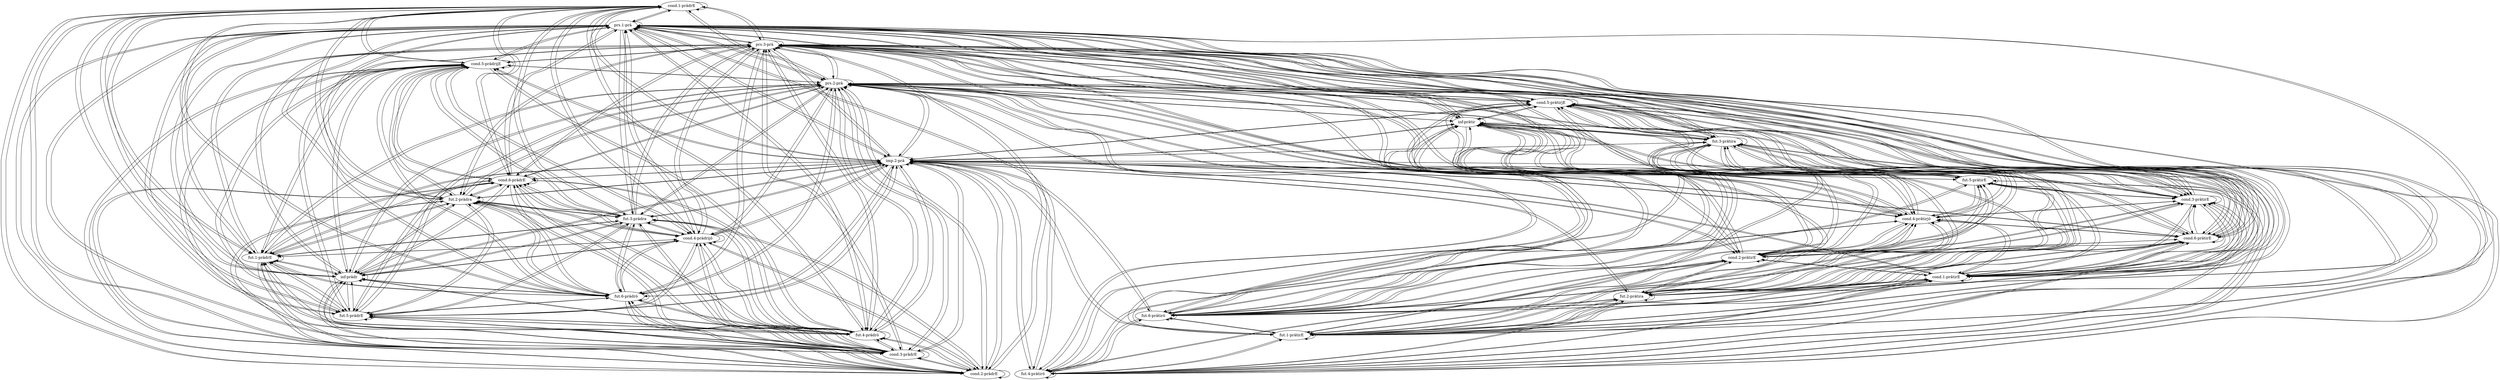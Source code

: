 digraph G {
"cond.1-prâdrE" [cell="cond.1", tense=cond, weight="0.9"];
"prs.1-prâ" [cell="prs.1", tense=prs, weight="1.0"];
"cond.2-prâdrE" [cell="cond.2", tense=cond, weight="0.9"];
"cond.3-prâdrE" [cell="cond.3", tense=cond, weight="0.9"];
"fut.4-prâdrô" [cell="fut.4", tense=fut, weight="0.9"];
"fut.5-prâtirE" [cell="fut.5", tense=fut, weight="0.1"];
"fut.4-prâtirô" [cell="fut.4", tense=fut, weight="0.1"];
"fut.1-prâtirE" [cell="fut.1", tense=fut, weight="0.1"];
"fut.5-prâdrE" [cell="fut.5", tense=fut, weight="0.9"];
"fut.6-prâdrô" [cell="fut.6", tense=fut, weight="0.9"];
"inf-prâdr" [cell=inf, tense=inf, weight="0.85"];
"fut.1-prâdrE" [cell="fut.1", tense=fut, weight="0.9"];
"cond.4-prâdrijô" [cell="cond.4", tense=cond, weight="0.9"];
"fut.6-prâtirô" [cell="fut.6", tense=fut, weight="0.1"];
"fut.2-prâtira" [cell="fut.2", tense=fut, weight="0.1"];
"cond.1-prâtirE" [cell="cond.1", tense=cond, weight="0.1"];
"cond.2-prâtirE" [cell="cond.2", tense=cond, weight="0.1"];
"cond.6-prâtirE" [cell="cond.6", tense=cond, weight="0.1"];
"fut.3-prâdra" [cell="fut.3", tense=fut, weight="0.9"];
"cond.4-prâtirjô" [cell="cond.4", tense=cond, weight="0.1"];
"cond.3-prâtirE" [cell="cond.3", tense=cond, weight="0.1"];
"fut.2-prâdra" [cell="fut.2", tense=fut, weight="0.9"];
"cond.6-prâdrE" [cell="cond.6", tense=cond, weight="0.9"];
"imp.2-prâ" [cell="imp.2", tense=imp, weight="1.0"];
"fut.3-prâtira" [cell="fut.3", tense=fut, weight="0.1"];
"prs.2-prâ" [cell="prs.2", tense=prs, weight="1.0"];
"inf-prâtir" [cell=inf, tense=inf, weight="0.15"];
"cond.5-prâtirjE" [cell="cond.5", tense=cond, weight="0.1"];
"cond.5-prâdrijE" [cell="cond.5", tense=cond, weight="0.9"];
"prs.3-prâ" [cell="prs.3", tense=prs, weight="1.0"];
"cond.1-prâdrE" -> "cond.3-prâdrE"  [weight="0.9"];
"cond.1-prâdrE" -> "fut.3-prâdra"  [weight="0.9"];
"cond.1-prâdrE" -> "fut.5-prâdrE"  [weight="0.9"];
"cond.1-prâdrE" -> "prs.1-prâ"  [weight="1.0"];
"cond.1-prâdrE" -> "cond.2-prâdrE"  [weight="0.9"];
"cond.1-prâdrE" -> "fut.6-prâdrô"  [weight="0.9"];
"cond.1-prâdrE" -> "prs.2-prâ"  [weight="1.0"];
"cond.1-prâdrE" -> "cond.6-prâdrE"  [weight="0.9"];
"cond.1-prâdrE" -> "imp.2-prâ"  [weight="1.0"];
"cond.1-prâdrE" -> "fut.4-prâdrô"  [weight="0.9"];
"cond.1-prâdrE" -> "cond.5-prâdrijE"  [weight="0.9"];
"cond.1-prâdrE" -> "cond.1-prâdrE"  [weight="0.9"];
"cond.1-prâdrE" -> "fut.1-prâdrE"  [weight="0.9"];
"cond.1-prâdrE" -> "prs.3-prâ"  [weight="1.0"];
"cond.1-prâdrE" -> "fut.2-prâdra"  [weight="0.9"];
"cond.1-prâdrE" -> "cond.4-prâdrijô"  [weight="0.9"];
"cond.1-prâdrE" -> "inf-prâdr"  [weight="0.85"];
"prs.1-prâ" -> "cond.1-prâdrE"  [weight="0.81"];
"prs.1-prâ" -> "prs.1-prâ"  [weight="1.0"];
"prs.1-prâ" -> "cond.2-prâdrE"  [weight="0.81"];
"prs.1-prâ" -> "cond.3-prâdrE"  [weight="0.81"];
"prs.1-prâ" -> "fut.4-prâdrô"  [weight="0.81"];
"prs.1-prâ" -> "fut.5-prâtirE"  [weight="0.01"];
"prs.1-prâ" -> "fut.4-prâtirô"  [weight="0.01"];
"prs.1-prâ" -> "fut.1-prâtirE"  [weight="0.01"];
"prs.1-prâ" -> "fut.5-prâdrE"  [weight="0.81"];
"prs.1-prâ" -> "fut.6-prâdrô"  [weight="0.81"];
"prs.1-prâ" -> "inf-prâdr"  [weight="0.7225"];
"prs.1-prâ" -> "fut.1-prâdrE"  [weight="0.81"];
"prs.1-prâ" -> "cond.4-prâdrijô"  [weight="0.81"];
"prs.1-prâ" -> "fut.6-prâtirô"  [weight="0.01"];
"prs.1-prâ" -> "fut.2-prâtira"  [weight="0.01"];
"prs.1-prâ" -> "cond.1-prâtirE"  [weight="0.01"];
"prs.1-prâ" -> "cond.2-prâtirE"  [weight="0.01"];
"prs.1-prâ" -> "cond.6-prâtirE"  [weight="0.01"];
"prs.1-prâ" -> "fut.3-prâdra"  [weight="0.81"];
"prs.1-prâ" -> "cond.4-prâtirjô"  [weight="0.01"];
"prs.1-prâ" -> "cond.3-prâtirE"  [weight="0.01"];
"prs.1-prâ" -> "fut.2-prâdra"  [weight="0.81"];
"prs.1-prâ" -> "cond.6-prâdrE"  [weight="0.81"];
"prs.1-prâ" -> "imp.2-prâ"  [weight="1.0"];
"prs.1-prâ" -> "fut.3-prâtira"  [weight="0.01"];
"prs.1-prâ" -> "prs.2-prâ"  [weight="1.0"];
"prs.1-prâ" -> "inf-prâtir"  [weight="0.0225"];
"prs.1-prâ" -> "cond.5-prâtirjE"  [weight="0.01"];
"prs.1-prâ" -> "cond.5-prâdrijE"  [weight="0.81"];
"prs.1-prâ" -> "prs.3-prâ"  [weight="1.0"];
"cond.2-prâdrE" -> "cond.3-prâdrE"  [weight="0.9"];
"cond.2-prâdrE" -> "fut.3-prâdra"  [weight="0.9"];
"cond.2-prâdrE" -> "fut.5-prâdrE"  [weight="0.9"];
"cond.2-prâdrE" -> "prs.1-prâ"  [weight="1.0"];
"cond.2-prâdrE" -> "cond.2-prâdrE"  [weight="0.9"];
"cond.2-prâdrE" -> "fut.6-prâdrô"  [weight="0.9"];
"cond.2-prâdrE" -> "prs.2-prâ"  [weight="1.0"];
"cond.2-prâdrE" -> "cond.6-prâdrE"  [weight="0.9"];
"cond.2-prâdrE" -> "imp.2-prâ"  [weight="1.0"];
"cond.2-prâdrE" -> "fut.4-prâdrô"  [weight="0.9"];
"cond.2-prâdrE" -> "cond.5-prâdrijE"  [weight="0.9"];
"cond.2-prâdrE" -> "cond.1-prâdrE"  [weight="0.9"];
"cond.2-prâdrE" -> "fut.1-prâdrE"  [weight="0.9"];
"cond.2-prâdrE" -> "prs.3-prâ"  [weight="1.0"];
"cond.2-prâdrE" -> "fut.2-prâdra"  [weight="0.9"];
"cond.2-prâdrE" -> "cond.4-prâdrijô"  [weight="0.9"];
"cond.2-prâdrE" -> "inf-prâdr"  [weight="0.85"];
"cond.3-prâdrE" -> "cond.3-prâdrE"  [weight="0.9"];
"cond.3-prâdrE" -> "fut.3-prâdra"  [weight="0.9"];
"cond.3-prâdrE" -> "fut.5-prâdrE"  [weight="0.9"];
"cond.3-prâdrE" -> "prs.1-prâ"  [weight="1.0"];
"cond.3-prâdrE" -> "cond.2-prâdrE"  [weight="0.9"];
"cond.3-prâdrE" -> "fut.6-prâdrô"  [weight="0.9"];
"cond.3-prâdrE" -> "prs.2-prâ"  [weight="1.0"];
"cond.3-prâdrE" -> "cond.6-prâdrE"  [weight="0.9"];
"cond.3-prâdrE" -> "imp.2-prâ"  [weight="1.0"];
"cond.3-prâdrE" -> "fut.4-prâdrô"  [weight="0.9"];
"cond.3-prâdrE" -> "cond.5-prâdrijE"  [weight="0.9"];
"cond.3-prâdrE" -> "cond.1-prâdrE"  [weight="0.9"];
"cond.3-prâdrE" -> "fut.1-prâdrE"  [weight="0.9"];
"cond.3-prâdrE" -> "prs.3-prâ"  [weight="1.0"];
"cond.3-prâdrE" -> "fut.2-prâdra"  [weight="0.9"];
"cond.3-prâdrE" -> "cond.4-prâdrijô"  [weight="0.9"];
"cond.3-prâdrE" -> "inf-prâdr"  [weight="0.85"];
"fut.4-prâdrô" -> "cond.3-prâdrE"  [weight="0.9"];
"fut.4-prâdrô" -> "fut.3-prâdra"  [weight="0.9"];
"fut.4-prâdrô" -> "fut.5-prâdrE"  [weight="0.9"];
"fut.4-prâdrô" -> "prs.1-prâ"  [weight="1.0"];
"fut.4-prâdrô" -> "cond.2-prâdrE"  [weight="0.9"];
"fut.4-prâdrô" -> "fut.6-prâdrô"  [weight="0.9"];
"fut.4-prâdrô" -> "prs.2-prâ"  [weight="1.0"];
"fut.4-prâdrô" -> "cond.6-prâdrE"  [weight="0.9"];
"fut.4-prâdrô" -> "imp.2-prâ"  [weight="1.0"];
"fut.4-prâdrô" -> "fut.4-prâdrô"  [weight="0.9"];
"fut.4-prâdrô" -> "cond.5-prâdrijE"  [weight="0.9"];
"fut.4-prâdrô" -> "cond.1-prâdrE"  [weight="0.9"];
"fut.4-prâdrô" -> "fut.1-prâdrE"  [weight="0.9"];
"fut.4-prâdrô" -> "prs.3-prâ"  [weight="1.0"];
"fut.4-prâdrô" -> "fut.2-prâdra"  [weight="0.9"];
"fut.4-prâdrô" -> "cond.4-prâdrijô"  [weight="0.9"];
"fut.4-prâdrô" -> "inf-prâdr"  [weight="0.85"];
"fut.5-prâtirE" -> "cond.1-prâtirE"  [weight="0.1"];
"fut.5-prâtirE" -> "cond.6-prâtirE"  [weight="0.1"];
"fut.5-prâtirE" -> "fut.1-prâtirE"  [weight="0.1"];
"fut.5-prâtirE" -> "cond.2-prâtirE"  [weight="0.1"];
"fut.5-prâtirE" -> "fut.5-prâtirE"  [weight="0.1"];
"fut.5-prâtirE" -> "prs.1-prâ"  [weight="0.31"];
"fut.5-prâtirE" -> "fut.3-prâtira"  [weight="0.1"];
"fut.5-prâtirE" -> "prs.2-prâ"  [weight="0.31"];
"fut.5-prâtirE" -> "inf-prâtir"  [weight="0.075"];
"fut.5-prâtirE" -> "imp.2-prâ"  [weight="0.31"];
"fut.5-prâtirE" -> "cond.5-prâtirjE"  [weight="0.1"];
"fut.5-prâtirE" -> "cond.4-prâtirjô"  [weight="0.1"];
"fut.5-prâtirE" -> "cond.3-prâtirE"  [weight="0.1"];
"fut.5-prâtirE" -> "fut.4-prâtirô"  [weight="0.1"];
"fut.5-prâtirE" -> "prs.3-prâ"  [weight="0.31"];
"fut.5-prâtirE" -> "fut.6-prâtirô"  [weight="0.1"];
"fut.5-prâtirE" -> "fut.2-prâtira"  [weight="0.1"];
"fut.4-prâtirô" -> "cond.1-prâtirE"  [weight="0.1"];
"fut.4-prâtirô" -> "cond.6-prâtirE"  [weight="0.1"];
"fut.4-prâtirô" -> "fut.1-prâtirE"  [weight="0.1"];
"fut.4-prâtirô" -> "cond.3-prâtirE"  [weight="0.1"];
"fut.4-prâtirô" -> "cond.2-prâtirE"  [weight="0.1"];
"fut.4-prâtirô" -> "prs.1-prâ"  [weight="0.31"];
"fut.4-prâtirô" -> "fut.3-prâtira"  [weight="0.1"];
"fut.4-prâtirô" -> "prs.2-prâ"  [weight="0.31"];
"fut.4-prâtirô" -> "inf-prâtir"  [weight="0.075"];
"fut.4-prâtirô" -> "imp.2-prâ"  [weight="0.31"];
"fut.4-prâtirô" -> "cond.5-prâtirjE"  [weight="0.1"];
"fut.4-prâtirô" -> "cond.4-prâtirjô"  [weight="0.1"];
"fut.4-prâtirô" -> "fut.5-prâtirE"  [weight="0.1"];
"fut.4-prâtirô" -> "fut.4-prâtirô"  [weight="0.1"];
"fut.4-prâtirô" -> "prs.3-prâ"  [weight="0.31"];
"fut.4-prâtirô" -> "fut.6-prâtirô"  [weight="0.1"];
"fut.4-prâtirô" -> "fut.2-prâtira"  [weight="0.1"];
"fut.1-prâtirE" -> "cond.1-prâtirE"  [weight="0.1"];
"fut.1-prâtirE" -> "cond.6-prâtirE"  [weight="0.1"];
"fut.1-prâtirE" -> "fut.1-prâtirE"  [weight="0.1"];
"fut.1-prâtirE" -> "cond.3-prâtirE"  [weight="0.1"];
"fut.1-prâtirE" -> "cond.2-prâtirE"  [weight="0.1"];
"fut.1-prâtirE" -> "prs.1-prâ"  [weight="0.31"];
"fut.1-prâtirE" -> "fut.3-prâtira"  [weight="0.1"];
"fut.1-prâtirE" -> "prs.2-prâ"  [weight="0.31"];
"fut.1-prâtirE" -> "inf-prâtir"  [weight="0.075"];
"fut.1-prâtirE" -> "imp.2-prâ"  [weight="0.31"];
"fut.1-prâtirE" -> "cond.5-prâtirjE"  [weight="0.1"];
"fut.1-prâtirE" -> "cond.4-prâtirjô"  [weight="0.1"];
"fut.1-prâtirE" -> "fut.5-prâtirE"  [weight="0.1"];
"fut.1-prâtirE" -> "fut.4-prâtirô"  [weight="0.1"];
"fut.1-prâtirE" -> "prs.3-prâ"  [weight="0.31"];
"fut.1-prâtirE" -> "fut.6-prâtirô"  [weight="0.1"];
"fut.1-prâtirE" -> "fut.2-prâtira"  [weight="0.1"];
"fut.5-prâdrE" -> "cond.3-prâdrE"  [weight="0.9"];
"fut.5-prâdrE" -> "fut.3-prâdra"  [weight="0.9"];
"fut.5-prâdrE" -> "fut.5-prâdrE"  [weight="0.9"];
"fut.5-prâdrE" -> "prs.1-prâ"  [weight="1.0"];
"fut.5-prâdrE" -> "cond.2-prâdrE"  [weight="0.9"];
"fut.5-prâdrE" -> "fut.6-prâdrô"  [weight="0.9"];
"fut.5-prâdrE" -> "prs.2-prâ"  [weight="1.0"];
"fut.5-prâdrE" -> "cond.6-prâdrE"  [weight="0.9"];
"fut.5-prâdrE" -> "imp.2-prâ"  [weight="1.0"];
"fut.5-prâdrE" -> "fut.4-prâdrô"  [weight="0.9"];
"fut.5-prâdrE" -> "cond.5-prâdrijE"  [weight="0.9"];
"fut.5-prâdrE" -> "cond.1-prâdrE"  [weight="0.9"];
"fut.5-prâdrE" -> "fut.1-prâdrE"  [weight="0.9"];
"fut.5-prâdrE" -> "prs.3-prâ"  [weight="1.0"];
"fut.5-prâdrE" -> "fut.2-prâdra"  [weight="0.9"];
"fut.5-prâdrE" -> "cond.4-prâdrijô"  [weight="0.9"];
"fut.5-prâdrE" -> "inf-prâdr"  [weight="0.85"];
"fut.6-prâdrô" -> "cond.3-prâdrE"  [weight="0.9"];
"fut.6-prâdrô" -> "fut.3-prâdra"  [weight="0.9"];
"fut.6-prâdrô" -> "fut.5-prâdrE"  [weight="0.9"];
"fut.6-prâdrô" -> "prs.1-prâ"  [weight="1.0"];
"fut.6-prâdrô" -> "cond.2-prâdrE"  [weight="0.9"];
"fut.6-prâdrô" -> "fut.6-prâdrô"  [weight="0.9"];
"fut.6-prâdrô" -> "prs.2-prâ"  [weight="1.0"];
"fut.6-prâdrô" -> "cond.6-prâdrE"  [weight="0.9"];
"fut.6-prâdrô" -> "imp.2-prâ"  [weight="1.0"];
"fut.6-prâdrô" -> "fut.4-prâdrô"  [weight="0.9"];
"fut.6-prâdrô" -> "cond.5-prâdrijE"  [weight="0.9"];
"fut.6-prâdrô" -> "cond.1-prâdrE"  [weight="0.9"];
"fut.6-prâdrô" -> "fut.1-prâdrE"  [weight="0.9"];
"fut.6-prâdrô" -> "prs.3-prâ"  [weight="1.0"];
"fut.6-prâdrô" -> "fut.2-prâdra"  [weight="0.9"];
"fut.6-prâdrô" -> "cond.4-prâdrijô"  [weight="0.9"];
"fut.6-prâdrô" -> "inf-prâdr"  [weight="0.85"];
"inf-prâdr" -> "cond.3-prâdrE"  [weight="0.9"];
"inf-prâdr" -> "fut.3-prâdra"  [weight="0.9"];
"inf-prâdr" -> "fut.5-prâdrE"  [weight="0.9"];
"inf-prâdr" -> "prs.1-prâ"  [weight="1.0"];
"inf-prâdr" -> "cond.2-prâdrE"  [weight="0.9"];
"inf-prâdr" -> "fut.6-prâdrô"  [weight="0.9"];
"inf-prâdr" -> "prs.2-prâ"  [weight="1.0"];
"inf-prâdr" -> "cond.6-prâdrE"  [weight="0.9"];
"inf-prâdr" -> "imp.2-prâ"  [weight="1.0"];
"inf-prâdr" -> "fut.4-prâdrô"  [weight="0.9"];
"inf-prâdr" -> "cond.5-prâdrijE"  [weight="0.9"];
"inf-prâdr" -> "cond.1-prâdrE"  [weight="0.9"];
"inf-prâdr" -> "fut.1-prâdrE"  [weight="0.9"];
"inf-prâdr" -> "prs.3-prâ"  [weight="1.0"];
"inf-prâdr" -> "fut.2-prâdra"  [weight="0.9"];
"inf-prâdr" -> "cond.4-prâdrijô"  [weight="0.9"];
"inf-prâdr" -> "inf-prâdr"  [weight="0.85"];
"fut.1-prâdrE" -> "cond.3-prâdrE"  [weight="0.9"];
"fut.1-prâdrE" -> "fut.3-prâdra"  [weight="0.9"];
"fut.1-prâdrE" -> "fut.5-prâdrE"  [weight="0.9"];
"fut.1-prâdrE" -> "prs.1-prâ"  [weight="1.0"];
"fut.1-prâdrE" -> "cond.2-prâdrE"  [weight="0.9"];
"fut.1-prâdrE" -> "fut.6-prâdrô"  [weight="0.9"];
"fut.1-prâdrE" -> "prs.2-prâ"  [weight="1.0"];
"fut.1-prâdrE" -> "cond.6-prâdrE"  [weight="0.9"];
"fut.1-prâdrE" -> "imp.2-prâ"  [weight="1.0"];
"fut.1-prâdrE" -> "fut.1-prâdrE"  [weight="0.9"];
"fut.1-prâdrE" -> "cond.5-prâdrijE"  [weight="0.9"];
"fut.1-prâdrE" -> "cond.1-prâdrE"  [weight="0.9"];
"fut.1-prâdrE" -> "fut.4-prâdrô"  [weight="0.9"];
"fut.1-prâdrE" -> "prs.3-prâ"  [weight="1.0"];
"fut.1-prâdrE" -> "fut.2-prâdra"  [weight="0.9"];
"fut.1-prâdrE" -> "cond.4-prâdrijô"  [weight="0.9"];
"fut.1-prâdrE" -> "inf-prâdr"  [weight="0.85"];
"cond.4-prâdrijô" -> "cond.3-prâdrE"  [weight="0.9"];
"cond.4-prâdrijô" -> "fut.3-prâdra"  [weight="0.9"];
"cond.4-prâdrijô" -> "fut.5-prâdrE"  [weight="0.9"];
"cond.4-prâdrijô" -> "prs.1-prâ"  [weight="1.0"];
"cond.4-prâdrijô" -> "cond.2-prâdrE"  [weight="0.9"];
"cond.4-prâdrijô" -> "fut.6-prâdrô"  [weight="0.9"];
"cond.4-prâdrijô" -> "prs.2-prâ"  [weight="1.0"];
"cond.4-prâdrijô" -> "cond.4-prâdrijô"  [weight="0.9"];
"cond.4-prâdrijô" -> "imp.2-prâ"  [weight="1.0"];
"cond.4-prâdrijô" -> "fut.4-prâdrô"  [weight="0.9"];
"cond.4-prâdrijô" -> "cond.5-prâdrijE"  [weight="0.9"];
"cond.4-prâdrijô" -> "cond.1-prâdrE"  [weight="0.9"];
"cond.4-prâdrijô" -> "fut.1-prâdrE"  [weight="0.9"];
"cond.4-prâdrijô" -> "prs.3-prâ"  [weight="1.0"];
"cond.4-prâdrijô" -> "fut.2-prâdra"  [weight="0.9"];
"cond.4-prâdrijô" -> "cond.6-prâdrE"  [weight="0.9"];
"cond.4-prâdrijô" -> "inf-prâdr"  [weight="0.85"];
"fut.6-prâtirô" -> "cond.1-prâtirE"  [weight="0.1"];
"fut.6-prâtirô" -> "cond.6-prâtirE"  [weight="0.1"];
"fut.6-prâtirô" -> "fut.1-prâtirE"  [weight="0.1"];
"fut.6-prâtirô" -> "cond.3-prâtirE"  [weight="0.1"];
"fut.6-prâtirô" -> "cond.2-prâtirE"  [weight="0.1"];
"fut.6-prâtirô" -> "prs.1-prâ"  [weight="0.31"];
"fut.6-prâtirô" -> "fut.3-prâtira"  [weight="0.1"];
"fut.6-prâtirô" -> "prs.2-prâ"  [weight="0.31"];
"fut.6-prâtirô" -> "inf-prâtir"  [weight="0.075"];
"fut.6-prâtirô" -> "imp.2-prâ"  [weight="0.31"];
"fut.6-prâtirô" -> "cond.5-prâtirjE"  [weight="0.1"];
"fut.6-prâtirô" -> "cond.4-prâtirjô"  [weight="0.1"];
"fut.6-prâtirô" -> "fut.5-prâtirE"  [weight="0.1"];
"fut.6-prâtirô" -> "fut.4-prâtirô"  [weight="0.1"];
"fut.6-prâtirô" -> "prs.3-prâ"  [weight="0.31"];
"fut.6-prâtirô" -> "fut.6-prâtirô"  [weight="0.1"];
"fut.6-prâtirô" -> "fut.2-prâtira"  [weight="0.1"];
"fut.2-prâtira" -> "cond.1-prâtirE"  [weight="0.1"];
"fut.2-prâtira" -> "cond.6-prâtirE"  [weight="0.1"];
"fut.2-prâtira" -> "fut.1-prâtirE"  [weight="0.1"];
"fut.2-prâtira" -> "cond.3-prâtirE"  [weight="0.1"];
"fut.2-prâtira" -> "cond.2-prâtirE"  [weight="0.1"];
"fut.2-prâtira" -> "prs.1-prâ"  [weight="0.31"];
"fut.2-prâtira" -> "fut.3-prâtira"  [weight="0.1"];
"fut.2-prâtira" -> "prs.2-prâ"  [weight="0.31"];
"fut.2-prâtira" -> "inf-prâtir"  [weight="0.075"];
"fut.2-prâtira" -> "imp.2-prâ"  [weight="0.31"];
"fut.2-prâtira" -> "cond.5-prâtirjE"  [weight="0.1"];
"fut.2-prâtira" -> "cond.4-prâtirjô"  [weight="0.1"];
"fut.2-prâtira" -> "fut.5-prâtirE"  [weight="0.1"];
"fut.2-prâtira" -> "fut.4-prâtirô"  [weight="0.1"];
"fut.2-prâtira" -> "prs.3-prâ"  [weight="0.31"];
"fut.2-prâtira" -> "fut.6-prâtirô"  [weight="0.1"];
"fut.2-prâtira" -> "fut.2-prâtira"  [weight="0.1"];
"cond.1-prâtirE" -> "cond.1-prâtirE"  [weight="0.1"];
"cond.1-prâtirE" -> "cond.6-prâtirE"  [weight="0.1"];
"cond.1-prâtirE" -> "fut.1-prâtirE"  [weight="0.1"];
"cond.1-prâtirE" -> "cond.3-prâtirE"  [weight="0.1"];
"cond.1-prâtirE" -> "cond.2-prâtirE"  [weight="0.1"];
"cond.1-prâtirE" -> "prs.1-prâ"  [weight="0.31"];
"cond.1-prâtirE" -> "fut.3-prâtira"  [weight="0.1"];
"cond.1-prâtirE" -> "prs.2-prâ"  [weight="0.31"];
"cond.1-prâtirE" -> "inf-prâtir"  [weight="0.072"];
"cond.1-prâtirE" -> "imp.2-prâ"  [weight="0.31"];
"cond.1-prâtirE" -> "cond.5-prâtirjE"  [weight="0.1"];
"cond.1-prâtirE" -> "cond.4-prâtirjô"  [weight="0.1"];
"cond.1-prâtirE" -> "fut.5-prâtirE"  [weight="0.1"];
"cond.1-prâtirE" -> "fut.4-prâtirô"  [weight="0.1"];
"cond.1-prâtirE" -> "prs.3-prâ"  [weight="0.31"];
"cond.1-prâtirE" -> "fut.6-prâtirô"  [weight="0.1"];
"cond.1-prâtirE" -> "fut.2-prâtira"  [weight="0.1"];
"cond.2-prâtirE" -> "cond.1-prâtirE"  [weight="0.1"];
"cond.2-prâtirE" -> "cond.6-prâtirE"  [weight="0.1"];
"cond.2-prâtirE" -> "fut.1-prâtirE"  [weight="0.1"];
"cond.2-prâtirE" -> "cond.2-prâtirE"  [weight="0.1"];
"cond.2-prâtirE" -> "cond.3-prâtirE"  [weight="0.1"];
"cond.2-prâtirE" -> "prs.1-prâ"  [weight="0.31"];
"cond.2-prâtirE" -> "fut.3-prâtira"  [weight="0.1"];
"cond.2-prâtirE" -> "prs.2-prâ"  [weight="0.31"];
"cond.2-prâtirE" -> "inf-prâtir"  [weight="0.072"];
"cond.2-prâtirE" -> "imp.2-prâ"  [weight="0.31"];
"cond.2-prâtirE" -> "cond.5-prâtirjE"  [weight="0.1"];
"cond.2-prâtirE" -> "cond.4-prâtirjô"  [weight="0.1"];
"cond.2-prâtirE" -> "fut.5-prâtirE"  [weight="0.1"];
"cond.2-prâtirE" -> "fut.4-prâtirô"  [weight="0.1"];
"cond.2-prâtirE" -> "prs.3-prâ"  [weight="0.31"];
"cond.2-prâtirE" -> "fut.6-prâtirô"  [weight="0.1"];
"cond.2-prâtirE" -> "fut.2-prâtira"  [weight="0.1"];
"cond.6-prâtirE" -> "cond.1-prâtirE"  [weight="0.1"];
"cond.6-prâtirE" -> "cond.6-prâtirE"  [weight="0.1"];
"cond.6-prâtirE" -> "fut.1-prâtirE"  [weight="0.1"];
"cond.6-prâtirE" -> "cond.3-prâtirE"  [weight="0.1"];
"cond.6-prâtirE" -> "cond.2-prâtirE"  [weight="0.1"];
"cond.6-prâtirE" -> "prs.1-prâ"  [weight="0.31"];
"cond.6-prâtirE" -> "fut.3-prâtira"  [weight="0.1"];
"cond.6-prâtirE" -> "prs.2-prâ"  [weight="0.31"];
"cond.6-prâtirE" -> "inf-prâtir"  [weight="0.072"];
"cond.6-prâtirE" -> "imp.2-prâ"  [weight="0.31"];
"cond.6-prâtirE" -> "cond.5-prâtirjE"  [weight="0.1"];
"cond.6-prâtirE" -> "cond.4-prâtirjô"  [weight="0.1"];
"cond.6-prâtirE" -> "fut.5-prâtirE"  [weight="0.1"];
"cond.6-prâtirE" -> "fut.4-prâtirô"  [weight="0.1"];
"cond.6-prâtirE" -> "prs.3-prâ"  [weight="0.31"];
"cond.6-prâtirE" -> "fut.6-prâtirô"  [weight="0.1"];
"cond.6-prâtirE" -> "fut.2-prâtira"  [weight="0.1"];
"fut.3-prâdra" -> "cond.3-prâdrE"  [weight="0.9"];
"fut.3-prâdra" -> "fut.3-prâdra"  [weight="0.9"];
"fut.3-prâdra" -> "fut.5-prâdrE"  [weight="0.9"];
"fut.3-prâdra" -> "prs.1-prâ"  [weight="1.0"];
"fut.3-prâdra" -> "cond.2-prâdrE"  [weight="0.9"];
"fut.3-prâdra" -> "fut.6-prâdrô"  [weight="0.9"];
"fut.3-prâdra" -> "prs.2-prâ"  [weight="1.0"];
"fut.3-prâdra" -> "cond.6-prâdrE"  [weight="0.9"];
"fut.3-prâdra" -> "imp.2-prâ"  [weight="1.0"];
"fut.3-prâdra" -> "fut.4-prâdrô"  [weight="0.9"];
"fut.3-prâdra" -> "cond.5-prâdrijE"  [weight="0.9"];
"fut.3-prâdra" -> "cond.1-prâdrE"  [weight="0.9"];
"fut.3-prâdra" -> "fut.1-prâdrE"  [weight="0.9"];
"fut.3-prâdra" -> "prs.3-prâ"  [weight="1.0"];
"fut.3-prâdra" -> "fut.2-prâdra"  [weight="0.9"];
"fut.3-prâdra" -> "cond.4-prâdrijô"  [weight="0.9"];
"fut.3-prâdra" -> "inf-prâdr"  [weight="0.85"];
"cond.4-prâtirjô" -> "cond.1-prâtirE"  [weight="0.1"];
"cond.4-prâtirjô" -> "cond.6-prâtirE"  [weight="0.1"];
"cond.4-prâtirjô" -> "fut.1-prâtirE"  [weight="0.1"];
"cond.4-prâtirjô" -> "cond.3-prâtirE"  [weight="0.1"];
"cond.4-prâtirjô" -> "cond.2-prâtirE"  [weight="0.1"];
"cond.4-prâtirjô" -> "prs.1-prâ"  [weight="0.31"];
"cond.4-prâtirjô" -> "fut.3-prâtira"  [weight="0.1"];
"cond.4-prâtirjô" -> "prs.2-prâ"  [weight="0.31"];
"cond.4-prâtirjô" -> "inf-prâtir"  [weight="0.072"];
"cond.4-prâtirjô" -> "imp.2-prâ"  [weight="0.31"];
"cond.4-prâtirjô" -> "cond.5-prâtirjE"  [weight="0.1"];
"cond.4-prâtirjô" -> "cond.4-prâtirjô"  [weight="0.1"];
"cond.4-prâtirjô" -> "fut.5-prâtirE"  [weight="0.1"];
"cond.4-prâtirjô" -> "fut.4-prâtirô"  [weight="0.1"];
"cond.4-prâtirjô" -> "prs.3-prâ"  [weight="0.31"];
"cond.4-prâtirjô" -> "fut.6-prâtirô"  [weight="0.1"];
"cond.4-prâtirjô" -> "fut.2-prâtira"  [weight="0.1"];
"cond.3-prâtirE" -> "cond.1-prâtirE"  [weight="0.1"];
"cond.3-prâtirE" -> "cond.6-prâtirE"  [weight="0.1"];
"cond.3-prâtirE" -> "fut.1-prâtirE"  [weight="0.1"];
"cond.3-prâtirE" -> "cond.3-prâtirE"  [weight="0.1"];
"cond.3-prâtirE" -> "cond.2-prâtirE"  [weight="0.1"];
"cond.3-prâtirE" -> "prs.1-prâ"  [weight="0.31"];
"cond.3-prâtirE" -> "fut.3-prâtira"  [weight="0.1"];
"cond.3-prâtirE" -> "prs.2-prâ"  [weight="0.31"];
"cond.3-prâtirE" -> "inf-prâtir"  [weight="0.072"];
"cond.3-prâtirE" -> "imp.2-prâ"  [weight="0.31"];
"cond.3-prâtirE" -> "cond.5-prâtirjE"  [weight="0.1"];
"cond.3-prâtirE" -> "cond.4-prâtirjô"  [weight="0.1"];
"cond.3-prâtirE" -> "fut.5-prâtirE"  [weight="0.1"];
"cond.3-prâtirE" -> "fut.4-prâtirô"  [weight="0.1"];
"cond.3-prâtirE" -> "prs.3-prâ"  [weight="0.31"];
"cond.3-prâtirE" -> "fut.6-prâtirô"  [weight="0.1"];
"cond.3-prâtirE" -> "fut.2-prâtira"  [weight="0.1"];
"fut.2-prâdra" -> "cond.3-prâdrE"  [weight="0.9"];
"fut.2-prâdra" -> "fut.3-prâdra"  [weight="0.9"];
"fut.2-prâdra" -> "fut.5-prâdrE"  [weight="0.9"];
"fut.2-prâdra" -> "prs.1-prâ"  [weight="1.0"];
"fut.2-prâdra" -> "cond.2-prâdrE"  [weight="0.9"];
"fut.2-prâdra" -> "fut.6-prâdrô"  [weight="0.9"];
"fut.2-prâdra" -> "prs.2-prâ"  [weight="1.0"];
"fut.2-prâdra" -> "cond.6-prâdrE"  [weight="0.9"];
"fut.2-prâdra" -> "imp.2-prâ"  [weight="1.0"];
"fut.2-prâdra" -> "fut.4-prâdrô"  [weight="0.9"];
"fut.2-prâdra" -> "cond.5-prâdrijE"  [weight="0.9"];
"fut.2-prâdra" -> "cond.1-prâdrE"  [weight="0.9"];
"fut.2-prâdra" -> "fut.1-prâdrE"  [weight="0.9"];
"fut.2-prâdra" -> "prs.3-prâ"  [weight="1.0"];
"fut.2-prâdra" -> "fut.2-prâdra"  [weight="0.9"];
"fut.2-prâdra" -> "cond.4-prâdrijô"  [weight="0.9"];
"fut.2-prâdra" -> "inf-prâdr"  [weight="0.85"];
"cond.6-prâdrE" -> "cond.3-prâdrE"  [weight="0.9"];
"cond.6-prâdrE" -> "fut.3-prâdra"  [weight="0.9"];
"cond.6-prâdrE" -> "fut.5-prâdrE"  [weight="0.9"];
"cond.6-prâdrE" -> "prs.1-prâ"  [weight="1.0"];
"cond.6-prâdrE" -> "cond.2-prâdrE"  [weight="0.9"];
"cond.6-prâdrE" -> "fut.6-prâdrô"  [weight="0.9"];
"cond.6-prâdrE" -> "prs.2-prâ"  [weight="1.0"];
"cond.6-prâdrE" -> "cond.6-prâdrE"  [weight="0.9"];
"cond.6-prâdrE" -> "imp.2-prâ"  [weight="1.0"];
"cond.6-prâdrE" -> "fut.4-prâdrô"  [weight="0.9"];
"cond.6-prâdrE" -> "cond.5-prâdrijE"  [weight="0.9"];
"cond.6-prâdrE" -> "cond.1-prâdrE"  [weight="0.9"];
"cond.6-prâdrE" -> "fut.1-prâdrE"  [weight="0.9"];
"cond.6-prâdrE" -> "prs.3-prâ"  [weight="1.0"];
"cond.6-prâdrE" -> "fut.2-prâdra"  [weight="0.9"];
"cond.6-prâdrE" -> "cond.4-prâdrijô"  [weight="0.9"];
"cond.6-prâdrE" -> "inf-prâdr"  [weight="0.85"];
"imp.2-prâ" -> "cond.1-prâdrE"  [weight="0.81"];
"imp.2-prâ" -> "prs.1-prâ"  [weight="1.0"];
"imp.2-prâ" -> "cond.2-prâdrE"  [weight="0.81"];
"imp.2-prâ" -> "cond.3-prâdrE"  [weight="0.81"];
"imp.2-prâ" -> "fut.4-prâdrô"  [weight="0.81"];
"imp.2-prâ" -> "fut.5-prâtirE"  [weight="0.01"];
"imp.2-prâ" -> "fut.4-prâtirô"  [weight="0.01"];
"imp.2-prâ" -> "fut.1-prâtirE"  [weight="0.01"];
"imp.2-prâ" -> "fut.5-prâdrE"  [weight="0.81"];
"imp.2-prâ" -> "fut.6-prâdrô"  [weight="0.81"];
"imp.2-prâ" -> "inf-prâdr"  [weight="0.7225"];
"imp.2-prâ" -> "fut.1-prâdrE"  [weight="0.81"];
"imp.2-prâ" -> "cond.4-prâdrijô"  [weight="0.81"];
"imp.2-prâ" -> "fut.6-prâtirô"  [weight="0.01"];
"imp.2-prâ" -> "fut.2-prâtira"  [weight="0.01"];
"imp.2-prâ" -> "cond.1-prâtirE"  [weight="0.01"];
"imp.2-prâ" -> "cond.2-prâtirE"  [weight="0.01"];
"imp.2-prâ" -> "fut.3-prâdra"  [weight="0.81"];
"imp.2-prâ" -> "cond.4-prâtirjô"  [weight="0.01"];
"imp.2-prâ" -> "cond.3-prâtirE"  [weight="0.01"];
"imp.2-prâ" -> "fut.2-prâdra"  [weight="0.81"];
"imp.2-prâ" -> "cond.6-prâdrE"  [weight="0.81"];
"imp.2-prâ" -> "cond.6-prâtirE"  [weight="0.01"];
"imp.2-prâ" -> "imp.2-prâ"  [weight="1.0"];
"imp.2-prâ" -> "fut.3-prâtira"  [weight="0.01"];
"imp.2-prâ" -> "prs.2-prâ"  [weight="1.0"];
"imp.2-prâ" -> "inf-prâtir"  [weight="0.0225"];
"imp.2-prâ" -> "cond.5-prâtirjE"  [weight="0.01"];
"imp.2-prâ" -> "cond.5-prâdrijE"  [weight="0.81"];
"imp.2-prâ" -> "prs.3-prâ"  [weight="1.0"];
"fut.3-prâtira" -> "cond.1-prâtirE"  [weight="0.1"];
"fut.3-prâtira" -> "cond.6-prâtirE"  [weight="0.1"];
"fut.3-prâtira" -> "fut.1-prâtirE"  [weight="0.1"];
"fut.3-prâtira" -> "cond.2-prâtirE"  [weight="0.1"];
"fut.3-prâtira" -> "prs.1-prâ"  [weight="0.31"];
"fut.3-prâtira" -> "fut.3-prâtira"  [weight="0.1"];
"fut.3-prâtira" -> "cond.3-prâtirE"  [weight="0.1"];
"fut.3-prâtira" -> "prs.2-prâ"  [weight="0.31"];
"fut.3-prâtira" -> "inf-prâtir"  [weight="0.075"];
"fut.3-prâtira" -> "imp.2-prâ"  [weight="0.31"];
"fut.3-prâtira" -> "cond.5-prâtirjE"  [weight="0.1"];
"fut.3-prâtira" -> "cond.4-prâtirjô"  [weight="0.1"];
"fut.3-prâtira" -> "fut.5-prâtirE"  [weight="0.1"];
"fut.3-prâtira" -> "fut.4-prâtirô"  [weight="0.1"];
"fut.3-prâtira" -> "prs.3-prâ"  [weight="0.31"];
"fut.3-prâtira" -> "fut.6-prâtirô"  [weight="0.1"];
"fut.3-prâtira" -> "fut.2-prâtira"  [weight="0.1"];
"prs.2-prâ" -> "cond.1-prâdrE"  [weight="0.81"];
"prs.2-prâ" -> "prs.1-prâ"  [weight="1.0"];
"prs.2-prâ" -> "cond.2-prâdrE"  [weight="0.81"];
"prs.2-prâ" -> "cond.3-prâdrE"  [weight="0.81"];
"prs.2-prâ" -> "fut.4-prâdrô"  [weight="0.81"];
"prs.2-prâ" -> "fut.5-prâtirE"  [weight="0.01"];
"prs.2-prâ" -> "fut.4-prâtirô"  [weight="0.01"];
"prs.2-prâ" -> "fut.1-prâtirE"  [weight="0.01"];
"prs.2-prâ" -> "fut.5-prâdrE"  [weight="0.81"];
"prs.2-prâ" -> "fut.6-prâdrô"  [weight="0.81"];
"prs.2-prâ" -> "inf-prâdr"  [weight="0.7225"];
"prs.2-prâ" -> "fut.1-prâdrE"  [weight="0.81"];
"prs.2-prâ" -> "cond.4-prâdrijô"  [weight="0.81"];
"prs.2-prâ" -> "fut.6-prâtirô"  [weight="0.01"];
"prs.2-prâ" -> "fut.2-prâtira"  [weight="0.01"];
"prs.2-prâ" -> "cond.1-prâtirE"  [weight="0.01"];
"prs.2-prâ" -> "cond.2-prâtirE"  [weight="0.01"];
"prs.2-prâ" -> "cond.6-prâtirE"  [weight="0.01"];
"prs.2-prâ" -> "fut.3-prâdra"  [weight="0.81"];
"prs.2-prâ" -> "cond.4-prâtirjô"  [weight="0.01"];
"prs.2-prâ" -> "cond.3-prâtirE"  [weight="0.01"];
"prs.2-prâ" -> "fut.2-prâdra"  [weight="0.81"];
"prs.2-prâ" -> "cond.6-prâdrE"  [weight="0.81"];
"prs.2-prâ" -> "imp.2-prâ"  [weight="1.0"];
"prs.2-prâ" -> "fut.3-prâtira"  [weight="0.01"];
"prs.2-prâ" -> "prs.2-prâ"  [weight="1.0"];
"prs.2-prâ" -> "inf-prâtir"  [weight="0.0225"];
"prs.2-prâ" -> "cond.5-prâtirjE"  [weight="0.01"];
"prs.2-prâ" -> "cond.5-prâdrijE"  [weight="0.81"];
"prs.2-prâ" -> "prs.3-prâ"  [weight="1.0"];
"inf-prâtir" -> "cond.1-prâtirE"  [weight="0.1"];
"inf-prâtir" -> "cond.6-prâtirE"  [weight="0.1"];
"inf-prâtir" -> "fut.1-prâtirE"  [weight="0.1"];
"inf-prâtir" -> "cond.3-prâtirE"  [weight="0.1"];
"inf-prâtir" -> "cond.2-prâtirE"  [weight="0.1"];
"inf-prâtir" -> "prs.1-prâ"  [weight="0.31"];
"inf-prâtir" -> "fut.3-prâtira"  [weight="0.1"];
"inf-prâtir" -> "prs.2-prâ"  [weight="0.31"];
"inf-prâtir" -> "inf-prâtir"  [weight="0.15"];
"inf-prâtir" -> "imp.2-prâ"  [weight="0.31"];
"inf-prâtir" -> "cond.5-prâtirjE"  [weight="0.1"];
"inf-prâtir" -> "cond.4-prâtirjô"  [weight="0.1"];
"inf-prâtir" -> "fut.5-prâtirE"  [weight="0.1"];
"inf-prâtir" -> "fut.4-prâtirô"  [weight="0.1"];
"inf-prâtir" -> "prs.3-prâ"  [weight="0.31"];
"inf-prâtir" -> "fut.6-prâtirô"  [weight="0.1"];
"inf-prâtir" -> "fut.2-prâtira"  [weight="0.1"];
"cond.5-prâtirjE" -> "cond.1-prâtirE"  [weight="0.1"];
"cond.5-prâtirjE" -> "cond.6-prâtirE"  [weight="0.1"];
"cond.5-prâtirjE" -> "fut.1-prâtirE"  [weight="0.1"];
"cond.5-prâtirjE" -> "cond.3-prâtirE"  [weight="0.1"];
"cond.5-prâtirjE" -> "cond.2-prâtirE"  [weight="0.1"];
"cond.5-prâtirjE" -> "prs.1-prâ"  [weight="0.31"];
"cond.5-prâtirjE" -> "fut.3-prâtira"  [weight="0.1"];
"cond.5-prâtirjE" -> "prs.2-prâ"  [weight="0.31"];
"cond.5-prâtirjE" -> "inf-prâtir"  [weight="0.072"];
"cond.5-prâtirjE" -> "imp.2-prâ"  [weight="0.31"];
"cond.5-prâtirjE" -> "cond.5-prâtirjE"  [weight="0.1"];
"cond.5-prâtirjE" -> "cond.4-prâtirjô"  [weight="0.1"];
"cond.5-prâtirjE" -> "fut.5-prâtirE"  [weight="0.1"];
"cond.5-prâtirjE" -> "fut.4-prâtirô"  [weight="0.1"];
"cond.5-prâtirjE" -> "prs.3-prâ"  [weight="0.31"];
"cond.5-prâtirjE" -> "fut.6-prâtirô"  [weight="0.1"];
"cond.5-prâtirjE" -> "fut.2-prâtira"  [weight="0.1"];
"cond.5-prâdrijE" -> "cond.3-prâdrE"  [weight="0.9"];
"cond.5-prâdrijE" -> "fut.3-prâdra"  [weight="0.9"];
"cond.5-prâdrijE" -> "fut.5-prâdrE"  [weight="0.9"];
"cond.5-prâdrijE" -> "prs.1-prâ"  [weight="1.0"];
"cond.5-prâdrijE" -> "cond.2-prâdrE"  [weight="0.9"];
"cond.5-prâdrijE" -> "fut.6-prâdrô"  [weight="0.9"];
"cond.5-prâdrijE" -> "prs.2-prâ"  [weight="1.0"];
"cond.5-prâdrijE" -> "cond.6-prâdrE"  [weight="0.9"];
"cond.5-prâdrijE" -> "imp.2-prâ"  [weight="1.0"];
"cond.5-prâdrijE" -> "fut.4-prâdrô"  [weight="0.9"];
"cond.5-prâdrijE" -> "inf-prâdr"  [weight="0.85"];
"cond.5-prâdrijE" -> "cond.1-prâdrE"  [weight="0.9"];
"cond.5-prâdrijE" -> "fut.1-prâdrE"  [weight="0.9"];
"cond.5-prâdrijE" -> "prs.3-prâ"  [weight="1.0"];
"cond.5-prâdrijE" -> "fut.2-prâdra"  [weight="0.9"];
"cond.5-prâdrijE" -> "cond.4-prâdrijô"  [weight="0.9"];
"cond.5-prâdrijE" -> "cond.5-prâdrijE"  [weight="0.9"];
"prs.3-prâ" -> "cond.1-prâdrE"  [weight="0.81"];
"prs.3-prâ" -> "prs.1-prâ"  [weight="1.0"];
"prs.3-prâ" -> "cond.2-prâdrE"  [weight="0.81"];
"prs.3-prâ" -> "cond.3-prâdrE"  [weight="0.81"];
"prs.3-prâ" -> "fut.4-prâdrô"  [weight="0.81"];
"prs.3-prâ" -> "fut.5-prâtirE"  [weight="0.01"];
"prs.3-prâ" -> "fut.4-prâtirô"  [weight="0.01"];
"prs.3-prâ" -> "fut.1-prâtirE"  [weight="0.01"];
"prs.3-prâ" -> "fut.5-prâdrE"  [weight="0.81"];
"prs.3-prâ" -> "fut.6-prâdrô"  [weight="0.81"];
"prs.3-prâ" -> "inf-prâdr"  [weight="0.7225"];
"prs.3-prâ" -> "fut.1-prâdrE"  [weight="0.81"];
"prs.3-prâ" -> "cond.4-prâdrijô"  [weight="0.81"];
"prs.3-prâ" -> "fut.6-prâtirô"  [weight="0.01"];
"prs.3-prâ" -> "fut.2-prâtira"  [weight="0.01"];
"prs.3-prâ" -> "cond.1-prâtirE"  [weight="0.01"];
"prs.3-prâ" -> "cond.2-prâtirE"  [weight="0.01"];
"prs.3-prâ" -> "cond.6-prâtirE"  [weight="0.01"];
"prs.3-prâ" -> "fut.3-prâdra"  [weight="0.81"];
"prs.3-prâ" -> "cond.4-prâtirjô"  [weight="0.01"];
"prs.3-prâ" -> "cond.3-prâtirE"  [weight="0.01"];
"prs.3-prâ" -> "fut.2-prâdra"  [weight="0.81"];
"prs.3-prâ" -> "cond.6-prâdrE"  [weight="0.81"];
"prs.3-prâ" -> "imp.2-prâ"  [weight="1.0"];
"prs.3-prâ" -> "fut.3-prâtira"  [weight="0.01"];
"prs.3-prâ" -> "prs.2-prâ"  [weight="1.0"];
"prs.3-prâ" -> "inf-prâtir"  [weight="0.0225"];
"prs.3-prâ" -> "cond.5-prâtirjE"  [weight="0.01"];
"prs.3-prâ" -> "cond.5-prâdrijE"  [weight="0.81"];
"prs.3-prâ" -> "prs.3-prâ"  [weight="1.0"];
}
